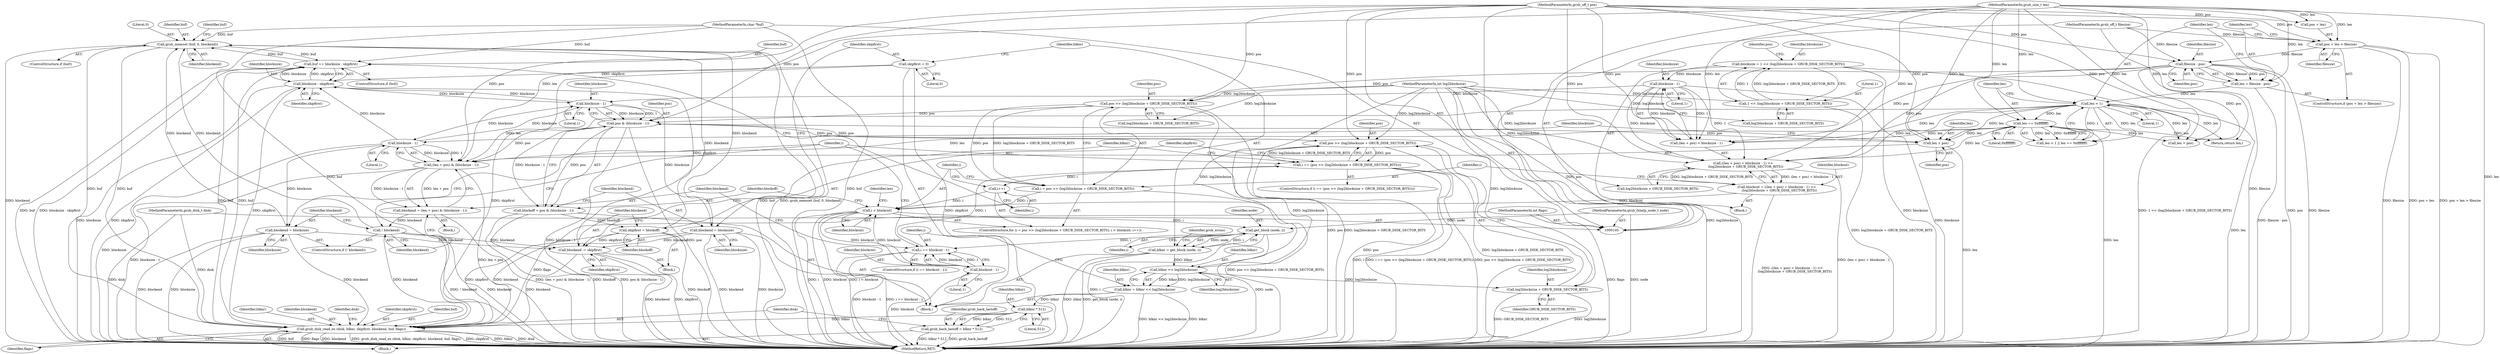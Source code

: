 digraph "0_radare2_796dd28aaa6b9fa76d99c42c4d5ff8b257cc2191_2@API" {
"1000285" [label="(Call,grub_memset (buf, 0, blockend))"];
"1000291" [label="(Call,buf += blocksize - skipfirst)"];
"1000293" [label="(Call,blocksize - skipfirst)"];
"1000223" [label="(Call,blocksize - 1)"];
"1000184" [label="(Call,blocksize - 1)"];
"1000158" [label="(Call,blocksize - 1)"];
"1000121" [label="(Call,blocksize = 1 << (log2blocksize + GRUB_DISK_SECTOR_BITS))"];
"1000123" [label="(Call,1 << (log2blocksize + GRUB_DISK_SECTOR_BITS))"];
"1000116" [label="(MethodParameterIn,int log2blocksize)"];
"1000265" [label="(Call,grub_disk_read_ex (disk, blknr, skipfirst, blockend, buf, flags))"];
"1000106" [label="(MethodParameterIn,grub_disk_t disk)"];
"1000262" [label="(Call,blknr * 512)"];
"1000205" [label="(Call,blknr = blknr << log2blocksize)"];
"1000207" [label="(Call,blknr << log2blocksize)"];
"1000195" [label="(Call,blknr = get_block (node, i))"];
"1000197" [label="(Call,get_block (node, i))"];
"1000107" [label="(MethodParameterIn,grub_fshelp_node_t node)"];
"1000172" [label="(Call,i < blockcnt)"];
"1000165" [label="(Call,i = pos >> (log2blocksize + GRUB_DISK_SECTOR_BITS))"];
"1000167" [label="(Call,pos >> (log2blocksize + GRUB_DISK_SECTOR_BITS))"];
"1000111" [label="(MethodParameterIn,grub_off_t pos)"];
"1000136" [label="(Call,filesize - pos)"];
"1000129" [label="(Call,pos + len > filesize)"];
"1000112" [label="(MethodParameterIn,grub_size_t len)"];
"1000115" [label="(MethodParameterIn,grub_off_t filesize)"];
"1000175" [label="(Call,i++)"];
"1000233" [label="(Call,i == (pos >> (log2blocksize + GRUB_DISK_SECTOR_BITS)))"];
"1000211" [label="(Call,i == blockcnt - 1)"];
"1000213" [label="(Call,blockcnt - 1)"];
"1000235" [label="(Call,pos >> (log2blocksize + GRUB_DISK_SECTOR_BITS))"];
"1000182" [label="(Call,pos & (blocksize - 1))"];
"1000151" [label="(Call,blockcnt = ((len + pos) + blocksize - 1) >>\n     (log2blocksize + GRUB_DISK_SECTOR_BITS))"];
"1000153" [label="(Call,((len + pos) + blocksize - 1) >>\n     (log2blocksize + GRUB_DISK_SECTOR_BITS))"];
"1000141" [label="(Call,len < 1)"];
"1000134" [label="(Call,len = filesize - pos)"];
"1000144" [label="(Call,len == 0xffffffff)"];
"1000192" [label="(Call,skipfirst = 0)"];
"1000241" [label="(Call,skipfirst = blockoff)"];
"1000180" [label="(Call,blockoff = pos & (blocksize - 1))"];
"1000229" [label="(Call,blockend = blocksize)"];
"1000244" [label="(Call,blockend -= skipfirst)"];
"1000227" [label="(Call,! blockend)"];
"1000217" [label="(Call,blockend = (len + pos) & (blocksize - 1))"];
"1000219" [label="(Call,(len + pos) & (blocksize - 1))"];
"1000188" [label="(Call,blockend = blocksize)"];
"1000285" [label="(Call,grub_memset (buf, 0, blockend))"];
"1000113" [label="(MethodParameterIn,char *buf)"];
"1000110" [label="(MethodParameterIn,int flags)"];
"1000220" [label="(Call,len + pos)"];
"1000260" [label="(Call,grub_hack_lastoff = blknr * 512)"];
"1000237" [label="(Call,log2blocksize + GRUB_DISK_SECTOR_BITS)"];
"1000249" [label="(Block,)"];
"1000189" [label="(Identifier,blockend)"];
"1000265" [label="(Call,grub_disk_read_ex (disk, blknr, skipfirst, blockend, buf, flags))"];
"1000274" [label="(Identifier,disk)"];
"1000117" [label="(Block,)"];
"1000199" [label="(Identifier,i)"];
"1000235" [label="(Call,pos >> (log2blocksize + GRUB_DISK_SECTOR_BITS))"];
"1000243" [label="(Identifier,blockoff)"];
"1000197" [label="(Call,get_block (node, i))"];
"1000288" [label="(Identifier,blockend)"];
"1000298" [label="(MethodReturn,RET)"];
"1000295" [label="(Identifier,skipfirst)"];
"1000286" [label="(Identifier,buf)"];
"1000180" [label="(Call,blockoff = pos & (blocksize - 1))"];
"1000293" [label="(Call,blocksize - skipfirst)"];
"1000207" [label="(Call,blknr << log2blocksize)"];
"1000230" [label="(Identifier,blockend)"];
"1000137" [label="(Identifier,filesize)"];
"1000176" [label="(Identifier,i)"];
"1000131" [label="(Identifier,pos)"];
"1000128" [label="(ControlStructure,if (pos + len > filesize))"];
"1000175" [label="(Call,i++)"];
"1000161" [label="(Call,log2blocksize + GRUB_DISK_SECTOR_BITS)"];
"1000158" [label="(Call,blocksize - 1)"];
"1000218" [label="(Identifier,blockend)"];
"1000271" [label="(Identifier,flags)"];
"1000134" [label="(Call,len = filesize - pos)"];
"1000122" [label="(Identifier,blocksize)"];
"1000154" [label="(Call,(len + pos) + blocksize - 1)"];
"1000153" [label="(Call,((len + pos) + blocksize - 1) >>\n     (log2blocksize + GRUB_DISK_SECTOR_BITS))"];
"1000188" [label="(Call,blockend = blocksize)"];
"1000290" [label="(Identifier,buf)"];
"1000285" [label="(Call,grub_memset (buf, 0, blockend))"];
"1000116" [label="(MethodParameterIn,int log2blocksize)"];
"1000226" [label="(ControlStructure,if (! blockend))"];
"1000206" [label="(Identifier,blknr)"];
"1000125" [label="(Call,log2blocksize + GRUB_DISK_SECTOR_BITS)"];
"1000182" [label="(Call,pos & (blocksize - 1))"];
"1000232" [label="(ControlStructure,if (i == (pos >> (log2blocksize + GRUB_DISK_SECTOR_BITS))))"];
"1000136" [label="(Call,filesize - pos)"];
"1000297" [label="(Identifier,len)"];
"1000144" [label="(Call,len == 0xffffffff)"];
"1000266" [label="(Identifier,disk)"];
"1000212" [label="(Identifier,i)"];
"1000205" [label="(Call,blknr = blknr << log2blocksize)"];
"1000174" [label="(Identifier,blockcnt)"];
"1000236" [label="(Identifier,pos)"];
"1000173" [label="(Identifier,i)"];
"1000112" [label="(MethodParameterIn,grub_size_t len)"];
"1000227" [label="(Call,! blockend)"];
"1000216" [label="(Block,)"];
"1000159" [label="(Identifier,blocksize)"];
"1000165" [label="(Call,i = pos >> (log2blocksize + GRUB_DISK_SECTOR_BITS))"];
"1000246" [label="(Identifier,skipfirst)"];
"1000238" [label="(Identifier,log2blocksize)"];
"1000224" [label="(Identifier,blocksize)"];
"1000172" [label="(Call,i < blockcnt)"];
"1000231" [label="(Identifier,blocksize)"];
"1000217" [label="(Call,blockend = (len + pos) & (blocksize - 1))"];
"1000222" [label="(Identifier,pos)"];
"1000201" [label="(Identifier,grub_errno)"];
"1000234" [label="(Identifier,i)"];
"1000209" [label="(Identifier,log2blocksize)"];
"1000169" [label="(Call,log2blocksize + GRUB_DISK_SECTOR_BITS)"];
"1000164" [label="(ControlStructure,for (i = pos >> (log2blocksize + GRUB_DISK_SECTOR_BITS); i < blockcnt; i++))"];
"1000160" [label="(Literal,1)"];
"1000143" [label="(Literal,1)"];
"1000140" [label="(Call,len < 1 || len == 0xffffffff)"];
"1000292" [label="(Identifier,buf)"];
"1000268" [label="(Identifier,skipfirst)"];
"1000130" [label="(Call,pos + len)"];
"1000184" [label="(Call,blocksize - 1)"];
"1000142" [label="(Identifier,len)"];
"1000244" [label="(Call,blockend -= skipfirst)"];
"1000106" [label="(MethodParameterIn,grub_disk_t disk)"];
"1000151" [label="(Call,blockcnt = ((len + pos) + blocksize - 1) >>\n     (log2blocksize + GRUB_DISK_SECTOR_BITS))"];
"1000221" [label="(Identifier,len)"];
"1000237" [label="(Call,log2blocksize + GRUB_DISK_SECTOR_BITS)"];
"1000264" [label="(Literal,512)"];
"1000110" [label="(MethodParameterIn,int flags)"];
"1000115" [label="(MethodParameterIn,grub_off_t filesize)"];
"1000166" [label="(Identifier,i)"];
"1000270" [label="(Identifier,buf)"];
"1000240" [label="(Block,)"];
"1000133" [label="(Identifier,filesize)"];
"1000113" [label="(MethodParameterIn,char *buf)"];
"1000141" [label="(Call,len < 1)"];
"1000193" [label="(Identifier,skipfirst)"];
"1000129" [label="(Call,pos + len > filesize)"];
"1000190" [label="(Identifier,blocksize)"];
"1000186" [label="(Literal,1)"];
"1000208" [label="(Identifier,blknr)"];
"1000211" [label="(Call,i == blockcnt - 1)"];
"1000263" [label="(Identifier,blknr)"];
"1000241" [label="(Call,skipfirst = blockoff)"];
"1000294" [label="(Identifier,blocksize)"];
"1000198" [label="(Identifier,node)"];
"1000239" [label="(Identifier,GRUB_DISK_SECTOR_BITS)"];
"1000192" [label="(Call,skipfirst = 0)"];
"1000183" [label="(Identifier,pos)"];
"1000195" [label="(Call,blknr = get_block (node, i))"];
"1000210" [label="(ControlStructure,if (i == blockcnt - 1))"];
"1000107" [label="(MethodParameterIn,grub_fshelp_node_t node)"];
"1000185" [label="(Identifier,blocksize)"];
"1000214" [label="(Identifier,blockcnt)"];
"1000177" [label="(Block,)"];
"1000233" [label="(Call,i == (pos >> (log2blocksize + GRUB_DISK_SECTOR_BITS)))"];
"1000296" [label="(Return,return len;)"];
"1000155" [label="(Call,len + pos)"];
"1000248" [label="(Identifier,blknr)"];
"1000146" [label="(Literal,0xffffffff)"];
"1000111" [label="(MethodParameterIn,grub_off_t pos)"];
"1000283" [label="(ControlStructure,if (buf))"];
"1000220" [label="(Call,len + pos)"];
"1000138" [label="(Identifier,pos)"];
"1000219" [label="(Call,(len + pos) & (blocksize - 1))"];
"1000267" [label="(Identifier,blknr)"];
"1000145" [label="(Identifier,len)"];
"1000291" [label="(Call,buf += blocksize - skipfirst)"];
"1000223" [label="(Call,blocksize - 1)"];
"1000242" [label="(Identifier,skipfirst)"];
"1000167" [label="(Call,pos >> (log2blocksize + GRUB_DISK_SECTOR_BITS))"];
"1000194" [label="(Literal,0)"];
"1000196" [label="(Identifier,blknr)"];
"1000225" [label="(Literal,1)"];
"1000124" [label="(Literal,1)"];
"1000213" [label="(Call,blockcnt - 1)"];
"1000135" [label="(Identifier,len)"];
"1000123" [label="(Call,1 << (log2blocksize + GRUB_DISK_SECTOR_BITS))"];
"1000260" [label="(Call,grub_hack_lastoff = blknr * 512)"];
"1000262" [label="(Call,blknr * 512)"];
"1000168" [label="(Identifier,pos)"];
"1000152" [label="(Identifier,blockcnt)"];
"1000269" [label="(Identifier,blockend)"];
"1000287" [label="(Literal,0)"];
"1000228" [label="(Identifier,blockend)"];
"1000289" [label="(ControlStructure,if (buf))"];
"1000181" [label="(Identifier,blockoff)"];
"1000261" [label="(Identifier,grub_hack_lastoff)"];
"1000245" [label="(Identifier,blockend)"];
"1000215" [label="(Literal,1)"];
"1000229" [label="(Call,blockend = blocksize)"];
"1000121" [label="(Call,blocksize = 1 << (log2blocksize + GRUB_DISK_SECTOR_BITS))"];
"1000285" -> "1000283"  [label="AST: "];
"1000285" -> "1000288"  [label="CFG: "];
"1000286" -> "1000285"  [label="AST: "];
"1000287" -> "1000285"  [label="AST: "];
"1000288" -> "1000285"  [label="AST: "];
"1000290" -> "1000285"  [label="CFG: "];
"1000285" -> "1000298"  [label="DDG: buf"];
"1000285" -> "1000298"  [label="DDG: grub_memset (buf, 0, blockend)"];
"1000285" -> "1000298"  [label="DDG: blockend"];
"1000285" -> "1000265"  [label="DDG: buf"];
"1000291" -> "1000285"  [label="DDG: buf"];
"1000265" -> "1000285"  [label="DDG: buf"];
"1000113" -> "1000285"  [label="DDG: buf"];
"1000229" -> "1000285"  [label="DDG: blockend"];
"1000244" -> "1000285"  [label="DDG: blockend"];
"1000227" -> "1000285"  [label="DDG: blockend"];
"1000188" -> "1000285"  [label="DDG: blockend"];
"1000285" -> "1000291"  [label="DDG: buf"];
"1000291" -> "1000289"  [label="AST: "];
"1000291" -> "1000293"  [label="CFG: "];
"1000292" -> "1000291"  [label="AST: "];
"1000293" -> "1000291"  [label="AST: "];
"1000176" -> "1000291"  [label="CFG: "];
"1000291" -> "1000298"  [label="DDG: blocksize - skipfirst"];
"1000291" -> "1000298"  [label="DDG: buf"];
"1000291" -> "1000265"  [label="DDG: buf"];
"1000293" -> "1000291"  [label="DDG: blocksize"];
"1000293" -> "1000291"  [label="DDG: skipfirst"];
"1000265" -> "1000291"  [label="DDG: buf"];
"1000113" -> "1000291"  [label="DDG: buf"];
"1000293" -> "1000295"  [label="CFG: "];
"1000294" -> "1000293"  [label="AST: "];
"1000295" -> "1000293"  [label="AST: "];
"1000293" -> "1000298"  [label="DDG: blocksize"];
"1000293" -> "1000298"  [label="DDG: skipfirst"];
"1000293" -> "1000184"  [label="DDG: blocksize"];
"1000223" -> "1000293"  [label="DDG: blocksize"];
"1000184" -> "1000293"  [label="DDG: blocksize"];
"1000265" -> "1000293"  [label="DDG: skipfirst"];
"1000192" -> "1000293"  [label="DDG: skipfirst"];
"1000241" -> "1000293"  [label="DDG: skipfirst"];
"1000223" -> "1000219"  [label="AST: "];
"1000223" -> "1000225"  [label="CFG: "];
"1000224" -> "1000223"  [label="AST: "];
"1000225" -> "1000223"  [label="AST: "];
"1000219" -> "1000223"  [label="CFG: "];
"1000223" -> "1000298"  [label="DDG: blocksize"];
"1000223" -> "1000184"  [label="DDG: blocksize"];
"1000223" -> "1000219"  [label="DDG: blocksize"];
"1000223" -> "1000219"  [label="DDG: 1"];
"1000184" -> "1000223"  [label="DDG: blocksize"];
"1000223" -> "1000229"  [label="DDG: blocksize"];
"1000184" -> "1000182"  [label="AST: "];
"1000184" -> "1000186"  [label="CFG: "];
"1000185" -> "1000184"  [label="AST: "];
"1000186" -> "1000184"  [label="AST: "];
"1000182" -> "1000184"  [label="CFG: "];
"1000184" -> "1000182"  [label="DDG: blocksize"];
"1000184" -> "1000182"  [label="DDG: 1"];
"1000158" -> "1000184"  [label="DDG: blocksize"];
"1000184" -> "1000188"  [label="DDG: blocksize"];
"1000158" -> "1000154"  [label="AST: "];
"1000158" -> "1000160"  [label="CFG: "];
"1000159" -> "1000158"  [label="AST: "];
"1000160" -> "1000158"  [label="AST: "];
"1000154" -> "1000158"  [label="CFG: "];
"1000158" -> "1000298"  [label="DDG: blocksize"];
"1000158" -> "1000153"  [label="DDG: blocksize"];
"1000158" -> "1000153"  [label="DDG: 1"];
"1000158" -> "1000154"  [label="DDG: blocksize"];
"1000158" -> "1000154"  [label="DDG: 1"];
"1000121" -> "1000158"  [label="DDG: blocksize"];
"1000121" -> "1000117"  [label="AST: "];
"1000121" -> "1000123"  [label="CFG: "];
"1000122" -> "1000121"  [label="AST: "];
"1000123" -> "1000121"  [label="AST: "];
"1000131" -> "1000121"  [label="CFG: "];
"1000121" -> "1000298"  [label="DDG: 1 << (log2blocksize + GRUB_DISK_SECTOR_BITS)"];
"1000121" -> "1000298"  [label="DDG: blocksize"];
"1000123" -> "1000121"  [label="DDG: 1"];
"1000123" -> "1000121"  [label="DDG: log2blocksize + GRUB_DISK_SECTOR_BITS"];
"1000123" -> "1000125"  [label="CFG: "];
"1000124" -> "1000123"  [label="AST: "];
"1000125" -> "1000123"  [label="AST: "];
"1000123" -> "1000298"  [label="DDG: log2blocksize + GRUB_DISK_SECTOR_BITS"];
"1000116" -> "1000123"  [label="DDG: log2blocksize"];
"1000116" -> "1000105"  [label="AST: "];
"1000116" -> "1000298"  [label="DDG: log2blocksize"];
"1000116" -> "1000125"  [label="DDG: log2blocksize"];
"1000116" -> "1000153"  [label="DDG: log2blocksize"];
"1000116" -> "1000161"  [label="DDG: log2blocksize"];
"1000116" -> "1000167"  [label="DDG: log2blocksize"];
"1000116" -> "1000169"  [label="DDG: log2blocksize"];
"1000116" -> "1000207"  [label="DDG: log2blocksize"];
"1000116" -> "1000235"  [label="DDG: log2blocksize"];
"1000116" -> "1000237"  [label="DDG: log2blocksize"];
"1000265" -> "1000249"  [label="AST: "];
"1000265" -> "1000271"  [label="CFG: "];
"1000266" -> "1000265"  [label="AST: "];
"1000267" -> "1000265"  [label="AST: "];
"1000268" -> "1000265"  [label="AST: "];
"1000269" -> "1000265"  [label="AST: "];
"1000270" -> "1000265"  [label="AST: "];
"1000271" -> "1000265"  [label="AST: "];
"1000274" -> "1000265"  [label="CFG: "];
"1000265" -> "1000298"  [label="DDG: blockend"];
"1000265" -> "1000298"  [label="DDG: grub_disk_read_ex (disk, blknr, skipfirst, blockend, buf, flags)"];
"1000265" -> "1000298"  [label="DDG: skipfirst"];
"1000265" -> "1000298"  [label="DDG: blknr"];
"1000265" -> "1000298"  [label="DDG: disk"];
"1000265" -> "1000298"  [label="DDG: buf"];
"1000265" -> "1000298"  [label="DDG: flags"];
"1000106" -> "1000265"  [label="DDG: disk"];
"1000262" -> "1000265"  [label="DDG: blknr"];
"1000192" -> "1000265"  [label="DDG: skipfirst"];
"1000241" -> "1000265"  [label="DDG: skipfirst"];
"1000229" -> "1000265"  [label="DDG: blockend"];
"1000244" -> "1000265"  [label="DDG: blockend"];
"1000227" -> "1000265"  [label="DDG: blockend"];
"1000188" -> "1000265"  [label="DDG: blockend"];
"1000113" -> "1000265"  [label="DDG: buf"];
"1000110" -> "1000265"  [label="DDG: flags"];
"1000106" -> "1000105"  [label="AST: "];
"1000106" -> "1000298"  [label="DDG: disk"];
"1000262" -> "1000260"  [label="AST: "];
"1000262" -> "1000264"  [label="CFG: "];
"1000263" -> "1000262"  [label="AST: "];
"1000264" -> "1000262"  [label="AST: "];
"1000260" -> "1000262"  [label="CFG: "];
"1000262" -> "1000260"  [label="DDG: blknr"];
"1000262" -> "1000260"  [label="DDG: 512"];
"1000205" -> "1000262"  [label="DDG: blknr"];
"1000205" -> "1000177"  [label="AST: "];
"1000205" -> "1000207"  [label="CFG: "];
"1000206" -> "1000205"  [label="AST: "];
"1000207" -> "1000205"  [label="AST: "];
"1000212" -> "1000205"  [label="CFG: "];
"1000205" -> "1000298"  [label="DDG: blknr"];
"1000205" -> "1000298"  [label="DDG: blknr << log2blocksize"];
"1000207" -> "1000205"  [label="DDG: blknr"];
"1000207" -> "1000205"  [label="DDG: log2blocksize"];
"1000207" -> "1000209"  [label="CFG: "];
"1000208" -> "1000207"  [label="AST: "];
"1000209" -> "1000207"  [label="AST: "];
"1000195" -> "1000207"  [label="DDG: blknr"];
"1000207" -> "1000235"  [label="DDG: log2blocksize"];
"1000207" -> "1000237"  [label="DDG: log2blocksize"];
"1000195" -> "1000177"  [label="AST: "];
"1000195" -> "1000197"  [label="CFG: "];
"1000196" -> "1000195"  [label="AST: "];
"1000197" -> "1000195"  [label="AST: "];
"1000201" -> "1000195"  [label="CFG: "];
"1000195" -> "1000298"  [label="DDG: get_block (node, i)"];
"1000195" -> "1000298"  [label="DDG: blknr"];
"1000197" -> "1000195"  [label="DDG: node"];
"1000197" -> "1000195"  [label="DDG: i"];
"1000197" -> "1000199"  [label="CFG: "];
"1000198" -> "1000197"  [label="AST: "];
"1000199" -> "1000197"  [label="AST: "];
"1000197" -> "1000298"  [label="DDG: i"];
"1000197" -> "1000298"  [label="DDG: node"];
"1000107" -> "1000197"  [label="DDG: node"];
"1000172" -> "1000197"  [label="DDG: i"];
"1000197" -> "1000211"  [label="DDG: i"];
"1000107" -> "1000105"  [label="AST: "];
"1000107" -> "1000298"  [label="DDG: node"];
"1000172" -> "1000164"  [label="AST: "];
"1000172" -> "1000174"  [label="CFG: "];
"1000173" -> "1000172"  [label="AST: "];
"1000174" -> "1000172"  [label="AST: "];
"1000181" -> "1000172"  [label="CFG: "];
"1000297" -> "1000172"  [label="CFG: "];
"1000172" -> "1000298"  [label="DDG: i < blockcnt"];
"1000172" -> "1000298"  [label="DDG: i"];
"1000172" -> "1000298"  [label="DDG: blockcnt"];
"1000165" -> "1000172"  [label="DDG: i"];
"1000175" -> "1000172"  [label="DDG: i"];
"1000213" -> "1000172"  [label="DDG: blockcnt"];
"1000151" -> "1000172"  [label="DDG: blockcnt"];
"1000172" -> "1000213"  [label="DDG: blockcnt"];
"1000165" -> "1000164"  [label="AST: "];
"1000165" -> "1000167"  [label="CFG: "];
"1000166" -> "1000165"  [label="AST: "];
"1000167" -> "1000165"  [label="AST: "];
"1000173" -> "1000165"  [label="CFG: "];
"1000165" -> "1000298"  [label="DDG: pos >> (log2blocksize + GRUB_DISK_SECTOR_BITS)"];
"1000167" -> "1000165"  [label="DDG: pos"];
"1000167" -> "1000165"  [label="DDG: log2blocksize + GRUB_DISK_SECTOR_BITS"];
"1000167" -> "1000169"  [label="CFG: "];
"1000168" -> "1000167"  [label="AST: "];
"1000169" -> "1000167"  [label="AST: "];
"1000167" -> "1000298"  [label="DDG: pos"];
"1000167" -> "1000298"  [label="DDG: log2blocksize + GRUB_DISK_SECTOR_BITS"];
"1000111" -> "1000167"  [label="DDG: pos"];
"1000136" -> "1000167"  [label="DDG: pos"];
"1000167" -> "1000182"  [label="DDG: pos"];
"1000111" -> "1000105"  [label="AST: "];
"1000111" -> "1000298"  [label="DDG: pos"];
"1000111" -> "1000129"  [label="DDG: pos"];
"1000111" -> "1000130"  [label="DDG: pos"];
"1000111" -> "1000136"  [label="DDG: pos"];
"1000111" -> "1000153"  [label="DDG: pos"];
"1000111" -> "1000154"  [label="DDG: pos"];
"1000111" -> "1000155"  [label="DDG: pos"];
"1000111" -> "1000182"  [label="DDG: pos"];
"1000111" -> "1000219"  [label="DDG: pos"];
"1000111" -> "1000220"  [label="DDG: pos"];
"1000111" -> "1000235"  [label="DDG: pos"];
"1000136" -> "1000134"  [label="AST: "];
"1000136" -> "1000138"  [label="CFG: "];
"1000137" -> "1000136"  [label="AST: "];
"1000138" -> "1000136"  [label="AST: "];
"1000134" -> "1000136"  [label="CFG: "];
"1000136" -> "1000298"  [label="DDG: pos"];
"1000136" -> "1000298"  [label="DDG: filesize"];
"1000136" -> "1000134"  [label="DDG: filesize"];
"1000136" -> "1000134"  [label="DDG: pos"];
"1000129" -> "1000136"  [label="DDG: filesize"];
"1000115" -> "1000136"  [label="DDG: filesize"];
"1000136" -> "1000153"  [label="DDG: pos"];
"1000136" -> "1000154"  [label="DDG: pos"];
"1000136" -> "1000155"  [label="DDG: pos"];
"1000129" -> "1000128"  [label="AST: "];
"1000129" -> "1000133"  [label="CFG: "];
"1000130" -> "1000129"  [label="AST: "];
"1000133" -> "1000129"  [label="AST: "];
"1000135" -> "1000129"  [label="CFG: "];
"1000142" -> "1000129"  [label="CFG: "];
"1000129" -> "1000298"  [label="DDG: pos + len"];
"1000129" -> "1000298"  [label="DDG: pos + len > filesize"];
"1000129" -> "1000298"  [label="DDG: filesize"];
"1000112" -> "1000129"  [label="DDG: len"];
"1000115" -> "1000129"  [label="DDG: filesize"];
"1000112" -> "1000105"  [label="AST: "];
"1000112" -> "1000298"  [label="DDG: len"];
"1000112" -> "1000130"  [label="DDG: len"];
"1000112" -> "1000134"  [label="DDG: len"];
"1000112" -> "1000141"  [label="DDG: len"];
"1000112" -> "1000144"  [label="DDG: len"];
"1000112" -> "1000153"  [label="DDG: len"];
"1000112" -> "1000154"  [label="DDG: len"];
"1000112" -> "1000155"  [label="DDG: len"];
"1000112" -> "1000219"  [label="DDG: len"];
"1000112" -> "1000220"  [label="DDG: len"];
"1000112" -> "1000296"  [label="DDG: len"];
"1000115" -> "1000105"  [label="AST: "];
"1000115" -> "1000298"  [label="DDG: filesize"];
"1000175" -> "1000164"  [label="AST: "];
"1000175" -> "1000176"  [label="CFG: "];
"1000176" -> "1000175"  [label="AST: "];
"1000173" -> "1000175"  [label="CFG: "];
"1000233" -> "1000175"  [label="DDG: i"];
"1000233" -> "1000232"  [label="AST: "];
"1000233" -> "1000235"  [label="CFG: "];
"1000234" -> "1000233"  [label="AST: "];
"1000235" -> "1000233"  [label="AST: "];
"1000242" -> "1000233"  [label="CFG: "];
"1000248" -> "1000233"  [label="CFG: "];
"1000233" -> "1000298"  [label="DDG: i == (pos >> (log2blocksize + GRUB_DISK_SECTOR_BITS))"];
"1000233" -> "1000298"  [label="DDG: pos >> (log2blocksize + GRUB_DISK_SECTOR_BITS)"];
"1000233" -> "1000298"  [label="DDG: i"];
"1000211" -> "1000233"  [label="DDG: i"];
"1000235" -> "1000233"  [label="DDG: pos"];
"1000235" -> "1000233"  [label="DDG: log2blocksize + GRUB_DISK_SECTOR_BITS"];
"1000211" -> "1000210"  [label="AST: "];
"1000211" -> "1000213"  [label="CFG: "];
"1000212" -> "1000211"  [label="AST: "];
"1000213" -> "1000211"  [label="AST: "];
"1000218" -> "1000211"  [label="CFG: "];
"1000234" -> "1000211"  [label="CFG: "];
"1000211" -> "1000298"  [label="DDG: blockcnt - 1"];
"1000211" -> "1000298"  [label="DDG: i == blockcnt - 1"];
"1000213" -> "1000211"  [label="DDG: blockcnt"];
"1000213" -> "1000211"  [label="DDG: 1"];
"1000213" -> "1000215"  [label="CFG: "];
"1000214" -> "1000213"  [label="AST: "];
"1000215" -> "1000213"  [label="AST: "];
"1000213" -> "1000298"  [label="DDG: blockcnt"];
"1000235" -> "1000237"  [label="CFG: "];
"1000236" -> "1000235"  [label="AST: "];
"1000237" -> "1000235"  [label="AST: "];
"1000235" -> "1000298"  [label="DDG: log2blocksize + GRUB_DISK_SECTOR_BITS"];
"1000235" -> "1000298"  [label="DDG: pos"];
"1000235" -> "1000182"  [label="DDG: pos"];
"1000182" -> "1000235"  [label="DDG: pos"];
"1000182" -> "1000180"  [label="AST: "];
"1000183" -> "1000182"  [label="AST: "];
"1000180" -> "1000182"  [label="CFG: "];
"1000182" -> "1000298"  [label="DDG: blocksize - 1"];
"1000182" -> "1000298"  [label="DDG: pos"];
"1000182" -> "1000180"  [label="DDG: pos"];
"1000182" -> "1000180"  [label="DDG: blocksize - 1"];
"1000182" -> "1000219"  [label="DDG: pos"];
"1000182" -> "1000220"  [label="DDG: pos"];
"1000151" -> "1000117"  [label="AST: "];
"1000151" -> "1000153"  [label="CFG: "];
"1000152" -> "1000151"  [label="AST: "];
"1000153" -> "1000151"  [label="AST: "];
"1000166" -> "1000151"  [label="CFG: "];
"1000151" -> "1000298"  [label="DDG: ((len + pos) + blocksize - 1) >>\n     (log2blocksize + GRUB_DISK_SECTOR_BITS)"];
"1000153" -> "1000151"  [label="DDG: (len + pos) + blocksize - 1"];
"1000153" -> "1000151"  [label="DDG: log2blocksize + GRUB_DISK_SECTOR_BITS"];
"1000153" -> "1000161"  [label="CFG: "];
"1000154" -> "1000153"  [label="AST: "];
"1000161" -> "1000153"  [label="AST: "];
"1000153" -> "1000298"  [label="DDG: (len + pos) + blocksize - 1"];
"1000141" -> "1000153"  [label="DDG: len"];
"1000144" -> "1000153"  [label="DDG: len"];
"1000141" -> "1000140"  [label="AST: "];
"1000141" -> "1000143"  [label="CFG: "];
"1000142" -> "1000141"  [label="AST: "];
"1000143" -> "1000141"  [label="AST: "];
"1000145" -> "1000141"  [label="CFG: "];
"1000140" -> "1000141"  [label="CFG: "];
"1000141" -> "1000298"  [label="DDG: len"];
"1000141" -> "1000140"  [label="DDG: len"];
"1000141" -> "1000140"  [label="DDG: 1"];
"1000134" -> "1000141"  [label="DDG: len"];
"1000141" -> "1000144"  [label="DDG: len"];
"1000141" -> "1000154"  [label="DDG: len"];
"1000141" -> "1000155"  [label="DDG: len"];
"1000141" -> "1000219"  [label="DDG: len"];
"1000141" -> "1000220"  [label="DDG: len"];
"1000141" -> "1000296"  [label="DDG: len"];
"1000134" -> "1000128"  [label="AST: "];
"1000135" -> "1000134"  [label="AST: "];
"1000142" -> "1000134"  [label="CFG: "];
"1000134" -> "1000298"  [label="DDG: filesize - pos"];
"1000144" -> "1000140"  [label="AST: "];
"1000144" -> "1000146"  [label="CFG: "];
"1000145" -> "1000144"  [label="AST: "];
"1000146" -> "1000144"  [label="AST: "];
"1000140" -> "1000144"  [label="CFG: "];
"1000144" -> "1000298"  [label="DDG: len"];
"1000144" -> "1000140"  [label="DDG: len"];
"1000144" -> "1000140"  [label="DDG: 0xffffffff"];
"1000144" -> "1000154"  [label="DDG: len"];
"1000144" -> "1000155"  [label="DDG: len"];
"1000144" -> "1000219"  [label="DDG: len"];
"1000144" -> "1000220"  [label="DDG: len"];
"1000144" -> "1000296"  [label="DDG: len"];
"1000192" -> "1000177"  [label="AST: "];
"1000192" -> "1000194"  [label="CFG: "];
"1000193" -> "1000192"  [label="AST: "];
"1000194" -> "1000192"  [label="AST: "];
"1000196" -> "1000192"  [label="CFG: "];
"1000192" -> "1000298"  [label="DDG: skipfirst"];
"1000241" -> "1000240"  [label="AST: "];
"1000241" -> "1000243"  [label="CFG: "];
"1000242" -> "1000241"  [label="AST: "];
"1000243" -> "1000241"  [label="AST: "];
"1000245" -> "1000241"  [label="CFG: "];
"1000241" -> "1000298"  [label="DDG: blockoff"];
"1000180" -> "1000241"  [label="DDG: blockoff"];
"1000241" -> "1000244"  [label="DDG: skipfirst"];
"1000180" -> "1000177"  [label="AST: "];
"1000181" -> "1000180"  [label="AST: "];
"1000189" -> "1000180"  [label="CFG: "];
"1000180" -> "1000298"  [label="DDG: blockoff"];
"1000180" -> "1000298"  [label="DDG: pos & (blocksize - 1)"];
"1000229" -> "1000226"  [label="AST: "];
"1000229" -> "1000231"  [label="CFG: "];
"1000230" -> "1000229"  [label="AST: "];
"1000231" -> "1000229"  [label="AST: "];
"1000234" -> "1000229"  [label="CFG: "];
"1000229" -> "1000298"  [label="DDG: blocksize"];
"1000229" -> "1000298"  [label="DDG: blockend"];
"1000229" -> "1000244"  [label="DDG: blockend"];
"1000244" -> "1000240"  [label="AST: "];
"1000244" -> "1000246"  [label="CFG: "];
"1000245" -> "1000244"  [label="AST: "];
"1000246" -> "1000244"  [label="AST: "];
"1000248" -> "1000244"  [label="CFG: "];
"1000244" -> "1000298"  [label="DDG: blockend"];
"1000244" -> "1000298"  [label="DDG: skipfirst"];
"1000227" -> "1000244"  [label="DDG: blockend"];
"1000188" -> "1000244"  [label="DDG: blockend"];
"1000227" -> "1000226"  [label="AST: "];
"1000227" -> "1000228"  [label="CFG: "];
"1000228" -> "1000227"  [label="AST: "];
"1000230" -> "1000227"  [label="CFG: "];
"1000234" -> "1000227"  [label="CFG: "];
"1000227" -> "1000298"  [label="DDG: ! blockend"];
"1000227" -> "1000298"  [label="DDG: blockend"];
"1000217" -> "1000227"  [label="DDG: blockend"];
"1000217" -> "1000216"  [label="AST: "];
"1000217" -> "1000219"  [label="CFG: "];
"1000218" -> "1000217"  [label="AST: "];
"1000219" -> "1000217"  [label="AST: "];
"1000228" -> "1000217"  [label="CFG: "];
"1000217" -> "1000298"  [label="DDG: (len + pos) & (blocksize - 1)"];
"1000219" -> "1000217"  [label="DDG: len + pos"];
"1000219" -> "1000217"  [label="DDG: blocksize - 1"];
"1000220" -> "1000219"  [label="AST: "];
"1000219" -> "1000298"  [label="DDG: blocksize - 1"];
"1000219" -> "1000298"  [label="DDG: len + pos"];
"1000188" -> "1000177"  [label="AST: "];
"1000188" -> "1000190"  [label="CFG: "];
"1000189" -> "1000188"  [label="AST: "];
"1000190" -> "1000188"  [label="AST: "];
"1000193" -> "1000188"  [label="CFG: "];
"1000188" -> "1000298"  [label="DDG: blocksize"];
"1000188" -> "1000298"  [label="DDG: blockend"];
"1000113" -> "1000105"  [label="AST: "];
"1000113" -> "1000298"  [label="DDG: buf"];
"1000110" -> "1000105"  [label="AST: "];
"1000110" -> "1000298"  [label="DDG: flags"];
"1000220" -> "1000222"  [label="CFG: "];
"1000221" -> "1000220"  [label="AST: "];
"1000222" -> "1000220"  [label="AST: "];
"1000224" -> "1000220"  [label="CFG: "];
"1000220" -> "1000298"  [label="DDG: len"];
"1000260" -> "1000249"  [label="AST: "];
"1000261" -> "1000260"  [label="AST: "];
"1000266" -> "1000260"  [label="CFG: "];
"1000260" -> "1000298"  [label="DDG: blknr * 512"];
"1000260" -> "1000298"  [label="DDG: grub_hack_lastoff"];
"1000237" -> "1000239"  [label="CFG: "];
"1000238" -> "1000237"  [label="AST: "];
"1000239" -> "1000237"  [label="AST: "];
"1000237" -> "1000298"  [label="DDG: GRUB_DISK_SECTOR_BITS"];
"1000237" -> "1000298"  [label="DDG: log2blocksize"];
}
